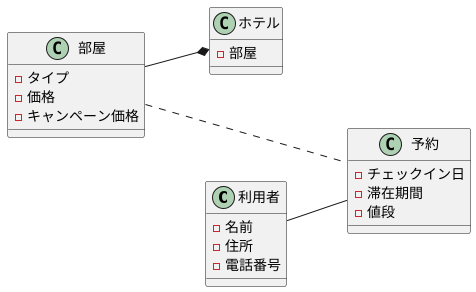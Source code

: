@startuml 演習3-3
left to right direction
class 利用者{
    - 名前
    - 住所
    - 電話番号
}

class ホテル{
    - 部屋
}

class 部屋{
    - タイプ
    - 価格
    - キャンペーン価格
}

class 予約{
    - チェックイン日
    - 滞在期間
    - 値段
}

ホテル *-up- 部屋
利用者 -down- 予約
部屋 .-- 予約
@enduml